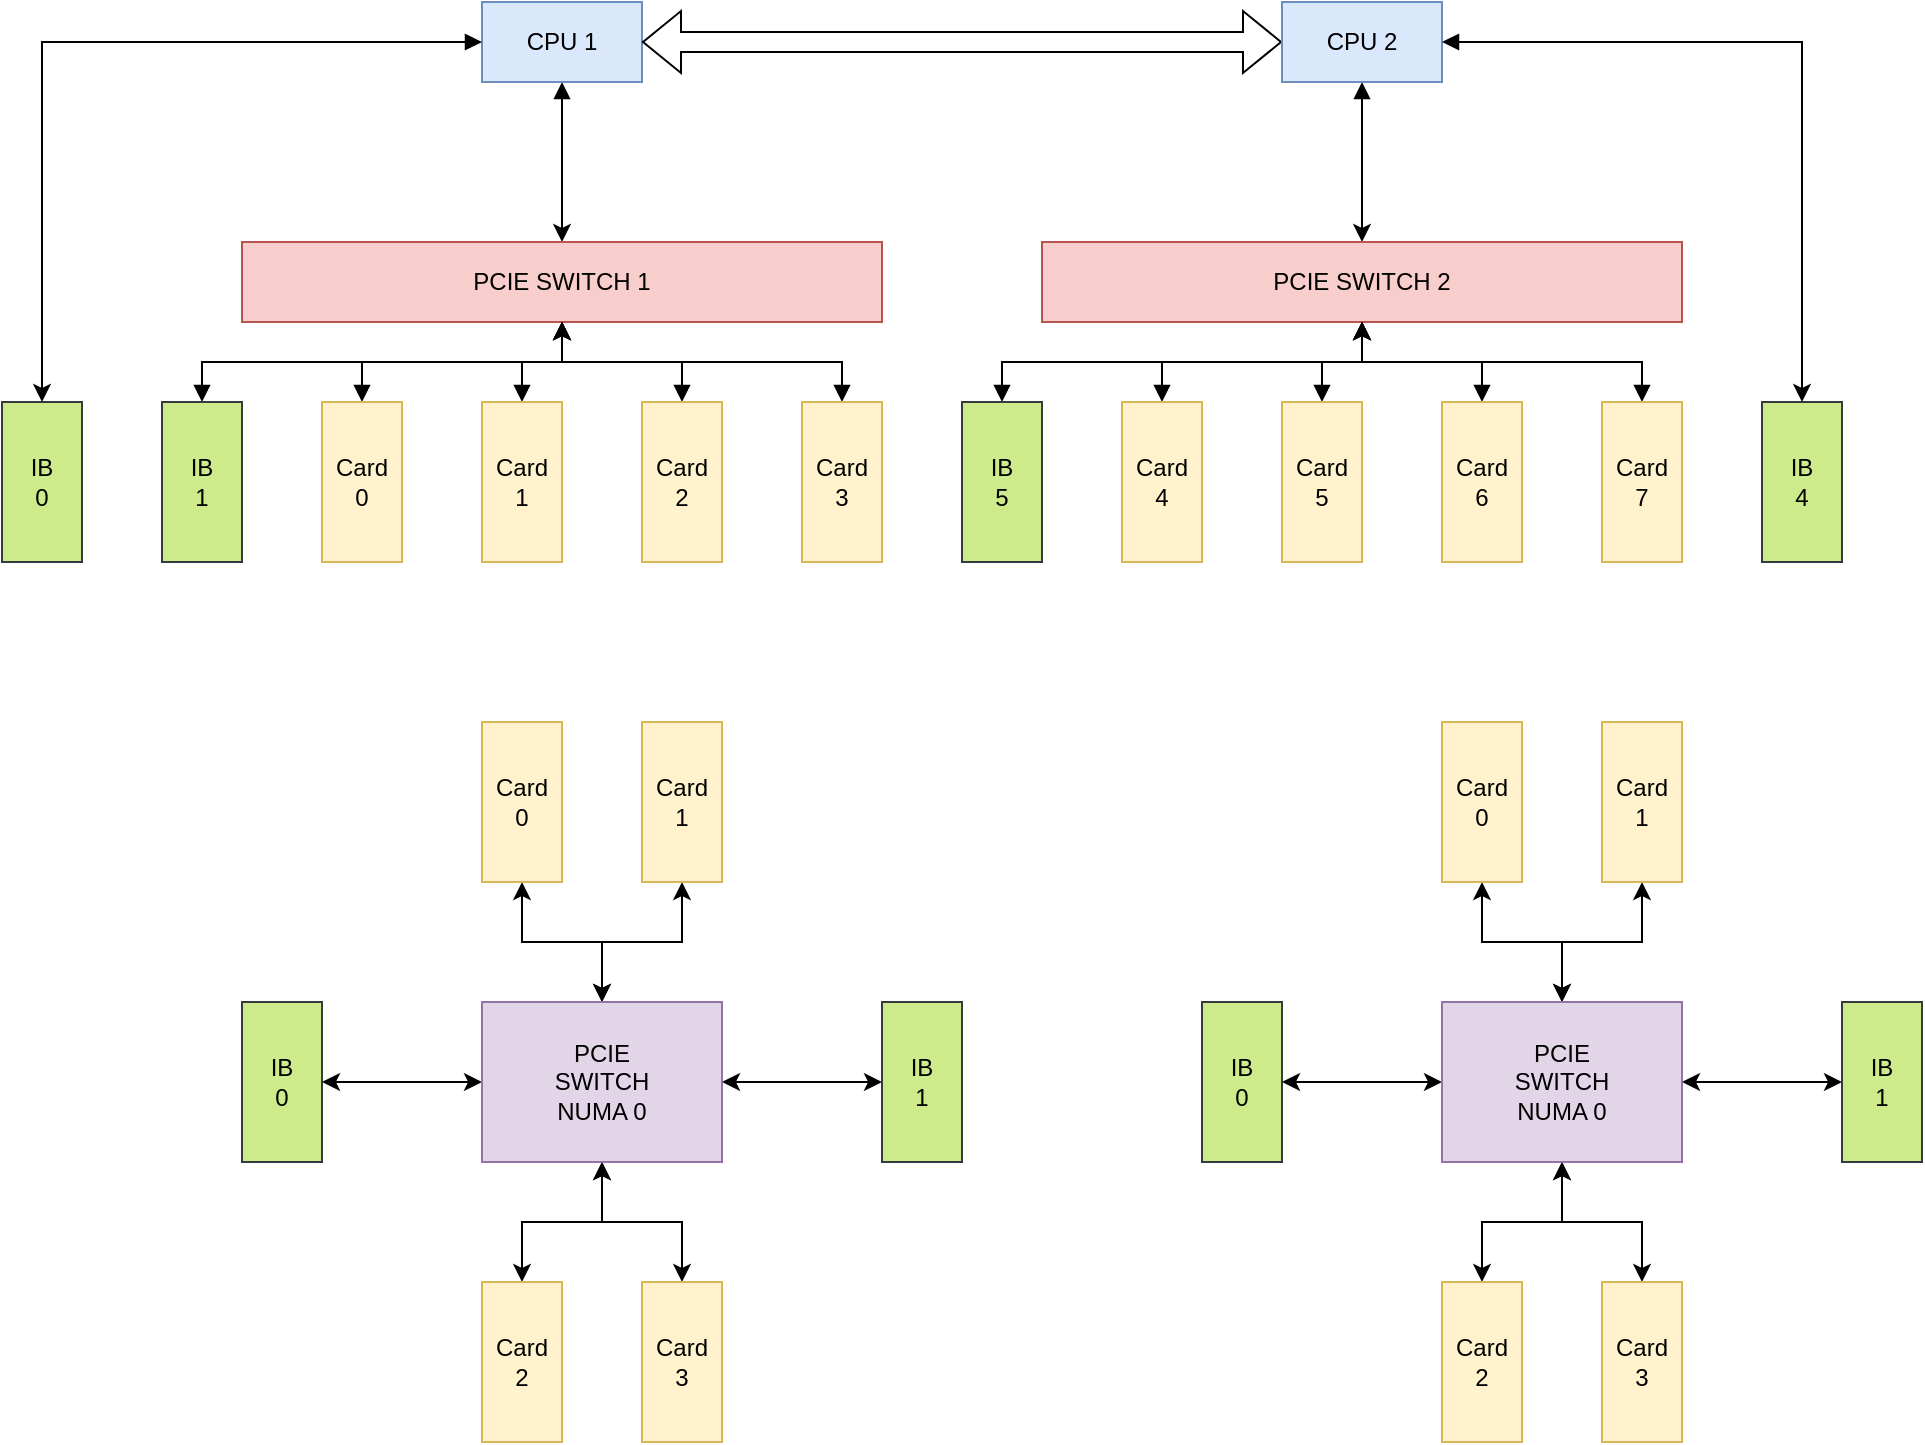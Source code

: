 <mxfile version="24.0.1" type="github">
  <diagram name="Page-1" id="sz9WDsKcMjd7FwOMRA3z">
    <mxGraphModel dx="1910" dy="673" grid="1" gridSize="10" guides="1" tooltips="1" connect="1" arrows="1" fold="1" page="1" pageScale="1" pageWidth="850" pageHeight="1100" math="0" shadow="0">
      <root>
        <mxCell id="0" />
        <mxCell id="1" parent="0" />
        <mxCell id="98Ptpq3VxeF9D4LMuZ2r-12" value="" style="edgeStyle=orthogonalEdgeStyle;rounded=0;orthogonalLoop=1;jettySize=auto;html=1;startArrow=block;startFill=1;" edge="1" parent="1" source="98Ptpq3VxeF9D4LMuZ2r-13" target="98Ptpq3VxeF9D4LMuZ2r-17">
          <mxGeometry relative="1" as="geometry" />
        </mxCell>
        <mxCell id="98Ptpq3VxeF9D4LMuZ2r-13" value="CPU 1" style="rounded=0;whiteSpace=wrap;html=1;fillColor=#dae8fc;strokeColor=#6c8ebf;" vertex="1" parent="1">
          <mxGeometry x="-600" y="280" width="80" height="40" as="geometry" />
        </mxCell>
        <mxCell id="98Ptpq3VxeF9D4LMuZ2r-14" value="" style="edgeStyle=orthogonalEdgeStyle;rounded=0;orthogonalLoop=1;jettySize=auto;html=1;shape=flexArrow;endArrow=block;startArrow=block;" edge="1" parent="1" source="98Ptpq3VxeF9D4LMuZ2r-16" target="98Ptpq3VxeF9D4LMuZ2r-13">
          <mxGeometry relative="1" as="geometry" />
        </mxCell>
        <mxCell id="98Ptpq3VxeF9D4LMuZ2r-15" value="" style="edgeStyle=orthogonalEdgeStyle;rounded=0;orthogonalLoop=1;jettySize=auto;html=1;startArrow=block;startFill=1;" edge="1" parent="1" source="98Ptpq3VxeF9D4LMuZ2r-16" target="98Ptpq3VxeF9D4LMuZ2r-18">
          <mxGeometry relative="1" as="geometry" />
        </mxCell>
        <mxCell id="98Ptpq3VxeF9D4LMuZ2r-16" value="CPU 2" style="rounded=0;whiteSpace=wrap;html=1;fillColor=#dae8fc;strokeColor=#6c8ebf;" vertex="1" parent="1">
          <mxGeometry x="-200" y="280" width="80" height="40" as="geometry" />
        </mxCell>
        <mxCell id="98Ptpq3VxeF9D4LMuZ2r-17" value="PCIE SWITCH 1" style="rounded=0;whiteSpace=wrap;html=1;fillColor=#f8cecc;strokeColor=#b85450;" vertex="1" parent="1">
          <mxGeometry x="-720" y="400" width="320" height="40" as="geometry" />
        </mxCell>
        <mxCell id="98Ptpq3VxeF9D4LMuZ2r-18" value="PCIE SWITCH 2" style="rounded=0;whiteSpace=wrap;html=1;fillColor=#f8cecc;strokeColor=#b85450;" vertex="1" parent="1">
          <mxGeometry x="-320" y="400" width="320" height="40" as="geometry" />
        </mxCell>
        <mxCell id="98Ptpq3VxeF9D4LMuZ2r-19" value="" style="edgeStyle=orthogonalEdgeStyle;rounded=0;orthogonalLoop=1;jettySize=auto;html=1;startArrow=block;startFill=1;" edge="1" parent="1" source="98Ptpq3VxeF9D4LMuZ2r-20" target="98Ptpq3VxeF9D4LMuZ2r-17">
          <mxGeometry relative="1" as="geometry" />
        </mxCell>
        <mxCell id="98Ptpq3VxeF9D4LMuZ2r-20" value="Card&lt;br&gt;0" style="rounded=0;whiteSpace=wrap;html=1;fillColor=#fff2cc;strokeColor=#d6b656;" vertex="1" parent="1">
          <mxGeometry x="-680" y="480" width="40" height="80" as="geometry" />
        </mxCell>
        <mxCell id="98Ptpq3VxeF9D4LMuZ2r-21" value="" style="edgeStyle=orthogonalEdgeStyle;rounded=0;orthogonalLoop=1;jettySize=auto;html=1;startArrow=block;startFill=1;" edge="1" parent="1" source="98Ptpq3VxeF9D4LMuZ2r-22" target="98Ptpq3VxeF9D4LMuZ2r-17">
          <mxGeometry relative="1" as="geometry" />
        </mxCell>
        <mxCell id="98Ptpq3VxeF9D4LMuZ2r-22" value="Card&lt;br style=&quot;border-color: var(--border-color);&quot;&gt;1" style="rounded=0;whiteSpace=wrap;html=1;fillColor=#fff2cc;strokeColor=#d6b656;" vertex="1" parent="1">
          <mxGeometry x="-600" y="480" width="40" height="80" as="geometry" />
        </mxCell>
        <mxCell id="98Ptpq3VxeF9D4LMuZ2r-23" value="" style="edgeStyle=orthogonalEdgeStyle;rounded=0;orthogonalLoop=1;jettySize=auto;html=1;startArrow=block;startFill=1;" edge="1" parent="1" source="98Ptpq3VxeF9D4LMuZ2r-24" target="98Ptpq3VxeF9D4LMuZ2r-17">
          <mxGeometry relative="1" as="geometry" />
        </mxCell>
        <mxCell id="98Ptpq3VxeF9D4LMuZ2r-24" value="Card&lt;br style=&quot;border-color: var(--border-color);&quot;&gt;2" style="rounded=0;whiteSpace=wrap;html=1;fillColor=#fff2cc;strokeColor=#d6b656;" vertex="1" parent="1">
          <mxGeometry x="-520" y="480" width="40" height="80" as="geometry" />
        </mxCell>
        <mxCell id="98Ptpq3VxeF9D4LMuZ2r-25" value="" style="edgeStyle=orthogonalEdgeStyle;rounded=0;orthogonalLoop=1;jettySize=auto;html=1;startArrow=block;startFill=1;" edge="1" parent="1" source="98Ptpq3VxeF9D4LMuZ2r-26" target="98Ptpq3VxeF9D4LMuZ2r-17">
          <mxGeometry relative="1" as="geometry" />
        </mxCell>
        <mxCell id="98Ptpq3VxeF9D4LMuZ2r-26" value="Card&lt;br style=&quot;border-color: var(--border-color);&quot;&gt;3" style="rounded=0;whiteSpace=wrap;html=1;fillColor=#fff2cc;strokeColor=#d6b656;" vertex="1" parent="1">
          <mxGeometry x="-440" y="480" width="40" height="80" as="geometry" />
        </mxCell>
        <mxCell id="98Ptpq3VxeF9D4LMuZ2r-27" value="" style="edgeStyle=orthogonalEdgeStyle;rounded=0;orthogonalLoop=1;jettySize=auto;html=1;startArrow=block;startFill=1;" edge="1" parent="1" source="98Ptpq3VxeF9D4LMuZ2r-28" target="98Ptpq3VxeF9D4LMuZ2r-17">
          <mxGeometry relative="1" as="geometry" />
        </mxCell>
        <mxCell id="98Ptpq3VxeF9D4LMuZ2r-28" value="IB&lt;br&gt;1" style="rounded=0;whiteSpace=wrap;html=1;fillColor=#cdeb8b;strokeColor=#36393d;" vertex="1" parent="1">
          <mxGeometry x="-760" y="480" width="40" height="80" as="geometry" />
        </mxCell>
        <mxCell id="98Ptpq3VxeF9D4LMuZ2r-29" value="" style="edgeStyle=orthogonalEdgeStyle;rounded=0;orthogonalLoop=1;jettySize=auto;html=1;startArrow=block;startFill=1;" edge="1" parent="1" source="98Ptpq3VxeF9D4LMuZ2r-30" target="98Ptpq3VxeF9D4LMuZ2r-18">
          <mxGeometry relative="1" as="geometry" />
        </mxCell>
        <mxCell id="98Ptpq3VxeF9D4LMuZ2r-30" value="Card&lt;br style=&quot;border-color: var(--border-color);&quot;&gt;4" style="rounded=0;whiteSpace=wrap;html=1;fillColor=#fff2cc;strokeColor=#d6b656;" vertex="1" parent="1">
          <mxGeometry x="-280" y="480" width="40" height="80" as="geometry" />
        </mxCell>
        <mxCell id="98Ptpq3VxeF9D4LMuZ2r-31" value="" style="edgeStyle=orthogonalEdgeStyle;rounded=0;orthogonalLoop=1;jettySize=auto;html=1;startArrow=block;startFill=1;" edge="1" parent="1" source="98Ptpq3VxeF9D4LMuZ2r-32" target="98Ptpq3VxeF9D4LMuZ2r-18">
          <mxGeometry relative="1" as="geometry" />
        </mxCell>
        <mxCell id="98Ptpq3VxeF9D4LMuZ2r-32" value="Card&lt;br style=&quot;border-color: var(--border-color);&quot;&gt;5" style="rounded=0;whiteSpace=wrap;html=1;fillColor=#fff2cc;strokeColor=#d6b656;" vertex="1" parent="1">
          <mxGeometry x="-200" y="480" width="40" height="80" as="geometry" />
        </mxCell>
        <mxCell id="98Ptpq3VxeF9D4LMuZ2r-33" value="" style="edgeStyle=orthogonalEdgeStyle;rounded=0;orthogonalLoop=1;jettySize=auto;html=1;startArrow=block;startFill=1;" edge="1" parent="1" source="98Ptpq3VxeF9D4LMuZ2r-34" target="98Ptpq3VxeF9D4LMuZ2r-18">
          <mxGeometry relative="1" as="geometry" />
        </mxCell>
        <mxCell id="98Ptpq3VxeF9D4LMuZ2r-34" value="Card&lt;br style=&quot;border-color: var(--border-color);&quot;&gt;6" style="rounded=0;whiteSpace=wrap;html=1;fillColor=#fff2cc;strokeColor=#d6b656;" vertex="1" parent="1">
          <mxGeometry x="-120" y="480" width="40" height="80" as="geometry" />
        </mxCell>
        <mxCell id="98Ptpq3VxeF9D4LMuZ2r-35" value="" style="edgeStyle=orthogonalEdgeStyle;rounded=0;orthogonalLoop=1;jettySize=auto;html=1;startArrow=block;startFill=1;" edge="1" parent="1" source="98Ptpq3VxeF9D4LMuZ2r-36" target="98Ptpq3VxeF9D4LMuZ2r-18">
          <mxGeometry relative="1" as="geometry" />
        </mxCell>
        <mxCell id="98Ptpq3VxeF9D4LMuZ2r-36" value="Card&lt;br style=&quot;border-color: var(--border-color);&quot;&gt;7" style="rounded=0;whiteSpace=wrap;html=1;fillColor=#fff2cc;strokeColor=#d6b656;" vertex="1" parent="1">
          <mxGeometry x="-40" y="480" width="40" height="80" as="geometry" />
        </mxCell>
        <mxCell id="98Ptpq3VxeF9D4LMuZ2r-37" value="" style="edgeStyle=orthogonalEdgeStyle;rounded=0;orthogonalLoop=1;jettySize=auto;html=1;startArrow=block;startFill=1;" edge="1" parent="1" source="98Ptpq3VxeF9D4LMuZ2r-38" target="98Ptpq3VxeF9D4LMuZ2r-18">
          <mxGeometry relative="1" as="geometry" />
        </mxCell>
        <mxCell id="98Ptpq3VxeF9D4LMuZ2r-38" value="IB&lt;br&gt;5" style="rounded=0;whiteSpace=wrap;html=1;fillColor=#cdeb8b;strokeColor=#36393d;" vertex="1" parent="1">
          <mxGeometry x="-360" y="480" width="40" height="80" as="geometry" />
        </mxCell>
        <mxCell id="98Ptpq3VxeF9D4LMuZ2r-39" value="IB&lt;br&gt;0" style="rounded=0;whiteSpace=wrap;html=1;fillColor=#cdeb8b;strokeColor=#36393d;" vertex="1" parent="1">
          <mxGeometry x="-840" y="480" width="40" height="80" as="geometry" />
        </mxCell>
        <mxCell id="98Ptpq3VxeF9D4LMuZ2r-40" value="" style="edgeStyle=orthogonalEdgeStyle;rounded=0;orthogonalLoop=1;jettySize=auto;html=1;exitX=0;exitY=0.5;exitDx=0;exitDy=0;entryX=0.5;entryY=0;entryDx=0;entryDy=0;startArrow=block;startFill=1;" edge="1" parent="1" source="98Ptpq3VxeF9D4LMuZ2r-13" target="98Ptpq3VxeF9D4LMuZ2r-39">
          <mxGeometry relative="1" as="geometry">
            <mxPoint x="-550" y="330" as="sourcePoint" />
            <mxPoint x="-550" y="410" as="targetPoint" />
          </mxGeometry>
        </mxCell>
        <mxCell id="98Ptpq3VxeF9D4LMuZ2r-41" value="IB&lt;br&gt;4" style="rounded=0;whiteSpace=wrap;html=1;fillColor=#cdeb8b;strokeColor=#36393d;" vertex="1" parent="1">
          <mxGeometry x="40" y="480" width="40" height="80" as="geometry" />
        </mxCell>
        <mxCell id="98Ptpq3VxeF9D4LMuZ2r-42" value="" style="edgeStyle=orthogonalEdgeStyle;rounded=0;orthogonalLoop=1;jettySize=auto;html=1;exitX=1;exitY=0.5;exitDx=0;exitDy=0;entryX=0.5;entryY=0;entryDx=0;entryDy=0;startArrow=block;startFill=1;" edge="1" parent="1" source="98Ptpq3VxeF9D4LMuZ2r-16" target="98Ptpq3VxeF9D4LMuZ2r-41">
          <mxGeometry relative="1" as="geometry">
            <mxPoint x="240" y="300" as="sourcePoint" />
            <mxPoint x="290" y="410" as="targetPoint" />
          </mxGeometry>
        </mxCell>
        <mxCell id="98Ptpq3VxeF9D4LMuZ2r-53" value="" style="edgeStyle=orthogonalEdgeStyle;rounded=0;orthogonalLoop=1;jettySize=auto;html=1;startArrow=classic;startFill=1;" edge="1" parent="1" source="98Ptpq3VxeF9D4LMuZ2r-44" target="98Ptpq3VxeF9D4LMuZ2r-50">
          <mxGeometry relative="1" as="geometry" />
        </mxCell>
        <mxCell id="98Ptpq3VxeF9D4LMuZ2r-44" value="Card&lt;br&gt;0" style="rounded=0;whiteSpace=wrap;html=1;fillColor=#fff2cc;strokeColor=#d6b656;" vertex="1" parent="1">
          <mxGeometry x="-600" y="640" width="40" height="80" as="geometry" />
        </mxCell>
        <mxCell id="98Ptpq3VxeF9D4LMuZ2r-54" value="" style="edgeStyle=orthogonalEdgeStyle;rounded=0;orthogonalLoop=1;jettySize=auto;html=1;startArrow=classic;startFill=1;" edge="1" parent="1" source="98Ptpq3VxeF9D4LMuZ2r-45" target="98Ptpq3VxeF9D4LMuZ2r-50">
          <mxGeometry relative="1" as="geometry" />
        </mxCell>
        <mxCell id="98Ptpq3VxeF9D4LMuZ2r-45" value="Card&lt;br style=&quot;border-color: var(--border-color);&quot;&gt;1" style="rounded=0;whiteSpace=wrap;html=1;fillColor=#fff2cc;strokeColor=#d6b656;" vertex="1" parent="1">
          <mxGeometry x="-520" y="640" width="40" height="80" as="geometry" />
        </mxCell>
        <mxCell id="98Ptpq3VxeF9D4LMuZ2r-51" value="" style="edgeStyle=orthogonalEdgeStyle;rounded=0;orthogonalLoop=1;jettySize=auto;html=1;startArrow=classic;startFill=1;" edge="1" parent="1" source="98Ptpq3VxeF9D4LMuZ2r-46" target="98Ptpq3VxeF9D4LMuZ2r-50">
          <mxGeometry relative="1" as="geometry" />
        </mxCell>
        <mxCell id="98Ptpq3VxeF9D4LMuZ2r-46" value="Card&lt;br style=&quot;border-color: var(--border-color);&quot;&gt;2" style="rounded=0;whiteSpace=wrap;html=1;fillColor=#fff2cc;strokeColor=#d6b656;" vertex="1" parent="1">
          <mxGeometry x="-600" y="920" width="40" height="80" as="geometry" />
        </mxCell>
        <mxCell id="98Ptpq3VxeF9D4LMuZ2r-52" value="" style="edgeStyle=orthogonalEdgeStyle;rounded=0;orthogonalLoop=1;jettySize=auto;html=1;startArrow=classic;startFill=1;" edge="1" parent="1" source="98Ptpq3VxeF9D4LMuZ2r-47" target="98Ptpq3VxeF9D4LMuZ2r-50">
          <mxGeometry relative="1" as="geometry" />
        </mxCell>
        <mxCell id="98Ptpq3VxeF9D4LMuZ2r-47" value="Card&lt;br style=&quot;border-color: var(--border-color);&quot;&gt;3" style="rounded=0;whiteSpace=wrap;html=1;fillColor=#fff2cc;strokeColor=#d6b656;" vertex="1" parent="1">
          <mxGeometry x="-520" y="920" width="40" height="80" as="geometry" />
        </mxCell>
        <mxCell id="98Ptpq3VxeF9D4LMuZ2r-56" value="" style="edgeStyle=orthogonalEdgeStyle;rounded=0;orthogonalLoop=1;jettySize=auto;html=1;startArrow=classic;startFill=1;" edge="1" parent="1" source="98Ptpq3VxeF9D4LMuZ2r-48" target="98Ptpq3VxeF9D4LMuZ2r-50">
          <mxGeometry relative="1" as="geometry" />
        </mxCell>
        <mxCell id="98Ptpq3VxeF9D4LMuZ2r-48" value="IB&lt;br&gt;1" style="rounded=0;whiteSpace=wrap;html=1;fillColor=#cdeb8b;strokeColor=#36393d;" vertex="1" parent="1">
          <mxGeometry x="-400" y="780" width="40" height="80" as="geometry" />
        </mxCell>
        <mxCell id="98Ptpq3VxeF9D4LMuZ2r-55" value="" style="edgeStyle=orthogonalEdgeStyle;rounded=0;orthogonalLoop=1;jettySize=auto;html=1;startArrow=classic;startFill=1;" edge="1" parent="1" source="98Ptpq3VxeF9D4LMuZ2r-49" target="98Ptpq3VxeF9D4LMuZ2r-50">
          <mxGeometry relative="1" as="geometry" />
        </mxCell>
        <mxCell id="98Ptpq3VxeF9D4LMuZ2r-49" value="IB&lt;br&gt;0" style="rounded=0;whiteSpace=wrap;html=1;fillColor=#cdeb8b;strokeColor=#36393d;" vertex="1" parent="1">
          <mxGeometry x="-720" y="780" width="40" height="80" as="geometry" />
        </mxCell>
        <mxCell id="98Ptpq3VxeF9D4LMuZ2r-50" value="PCIE&lt;div&gt;SWITCH&lt;/div&gt;&lt;div&gt;NUMA 0&lt;/div&gt;" style="rounded=0;whiteSpace=wrap;html=1;fillColor=#e1d5e7;strokeColor=#9673a6;" vertex="1" parent="1">
          <mxGeometry x="-600" y="780" width="120" height="80" as="geometry" />
        </mxCell>
        <mxCell id="98Ptpq3VxeF9D4LMuZ2r-58" value="" style="edgeStyle=orthogonalEdgeStyle;rounded=0;orthogonalLoop=1;jettySize=auto;html=1;startArrow=classic;startFill=1;" edge="1" parent="1" source="98Ptpq3VxeF9D4LMuZ2r-59" target="98Ptpq3VxeF9D4LMuZ2r-70">
          <mxGeometry relative="1" as="geometry" />
        </mxCell>
        <mxCell id="98Ptpq3VxeF9D4LMuZ2r-59" value="Card&lt;br&gt;0" style="rounded=0;whiteSpace=wrap;html=1;fillColor=#fff2cc;strokeColor=#d6b656;" vertex="1" parent="1">
          <mxGeometry x="-120" y="640" width="40" height="80" as="geometry" />
        </mxCell>
        <mxCell id="98Ptpq3VxeF9D4LMuZ2r-60" value="" style="edgeStyle=orthogonalEdgeStyle;rounded=0;orthogonalLoop=1;jettySize=auto;html=1;startArrow=classic;startFill=1;" edge="1" parent="1" source="98Ptpq3VxeF9D4LMuZ2r-61" target="98Ptpq3VxeF9D4LMuZ2r-70">
          <mxGeometry relative="1" as="geometry" />
        </mxCell>
        <mxCell id="98Ptpq3VxeF9D4LMuZ2r-61" value="Card&lt;br style=&quot;border-color: var(--border-color);&quot;&gt;1" style="rounded=0;whiteSpace=wrap;html=1;fillColor=#fff2cc;strokeColor=#d6b656;" vertex="1" parent="1">
          <mxGeometry x="-40" y="640" width="40" height="80" as="geometry" />
        </mxCell>
        <mxCell id="98Ptpq3VxeF9D4LMuZ2r-62" value="" style="edgeStyle=orthogonalEdgeStyle;rounded=0;orthogonalLoop=1;jettySize=auto;html=1;startArrow=classic;startFill=1;" edge="1" parent="1" source="98Ptpq3VxeF9D4LMuZ2r-63" target="98Ptpq3VxeF9D4LMuZ2r-70">
          <mxGeometry relative="1" as="geometry" />
        </mxCell>
        <mxCell id="98Ptpq3VxeF9D4LMuZ2r-63" value="Card&lt;br style=&quot;border-color: var(--border-color);&quot;&gt;2" style="rounded=0;whiteSpace=wrap;html=1;fillColor=#fff2cc;strokeColor=#d6b656;" vertex="1" parent="1">
          <mxGeometry x="-120" y="920" width="40" height="80" as="geometry" />
        </mxCell>
        <mxCell id="98Ptpq3VxeF9D4LMuZ2r-64" value="" style="edgeStyle=orthogonalEdgeStyle;rounded=0;orthogonalLoop=1;jettySize=auto;html=1;startArrow=classic;startFill=1;" edge="1" parent="1" source="98Ptpq3VxeF9D4LMuZ2r-65" target="98Ptpq3VxeF9D4LMuZ2r-70">
          <mxGeometry relative="1" as="geometry" />
        </mxCell>
        <mxCell id="98Ptpq3VxeF9D4LMuZ2r-65" value="Card&lt;br style=&quot;border-color: var(--border-color);&quot;&gt;3" style="rounded=0;whiteSpace=wrap;html=1;fillColor=#fff2cc;strokeColor=#d6b656;" vertex="1" parent="1">
          <mxGeometry x="-40" y="920" width="40" height="80" as="geometry" />
        </mxCell>
        <mxCell id="98Ptpq3VxeF9D4LMuZ2r-66" value="" style="edgeStyle=orthogonalEdgeStyle;rounded=0;orthogonalLoop=1;jettySize=auto;html=1;startArrow=classic;startFill=1;" edge="1" parent="1" source="98Ptpq3VxeF9D4LMuZ2r-67" target="98Ptpq3VxeF9D4LMuZ2r-70">
          <mxGeometry relative="1" as="geometry" />
        </mxCell>
        <mxCell id="98Ptpq3VxeF9D4LMuZ2r-67" value="IB&lt;br&gt;1" style="rounded=0;whiteSpace=wrap;html=1;fillColor=#cdeb8b;strokeColor=#36393d;" vertex="1" parent="1">
          <mxGeometry x="80" y="780" width="40" height="80" as="geometry" />
        </mxCell>
        <mxCell id="98Ptpq3VxeF9D4LMuZ2r-68" value="" style="edgeStyle=orthogonalEdgeStyle;rounded=0;orthogonalLoop=1;jettySize=auto;html=1;startArrow=classic;startFill=1;" edge="1" parent="1" source="98Ptpq3VxeF9D4LMuZ2r-69" target="98Ptpq3VxeF9D4LMuZ2r-70">
          <mxGeometry relative="1" as="geometry" />
        </mxCell>
        <mxCell id="98Ptpq3VxeF9D4LMuZ2r-69" value="IB&lt;br&gt;0" style="rounded=0;whiteSpace=wrap;html=1;fillColor=#cdeb8b;strokeColor=#36393d;" vertex="1" parent="1">
          <mxGeometry x="-240" y="780" width="40" height="80" as="geometry" />
        </mxCell>
        <mxCell id="98Ptpq3VxeF9D4LMuZ2r-70" value="PCIE&lt;div&gt;SWITCH&lt;/div&gt;&lt;div&gt;NUMA 0&lt;/div&gt;" style="rounded=0;whiteSpace=wrap;html=1;fillColor=#e1d5e7;strokeColor=#9673a6;" vertex="1" parent="1">
          <mxGeometry x="-120" y="780" width="120" height="80" as="geometry" />
        </mxCell>
      </root>
    </mxGraphModel>
  </diagram>
</mxfile>
